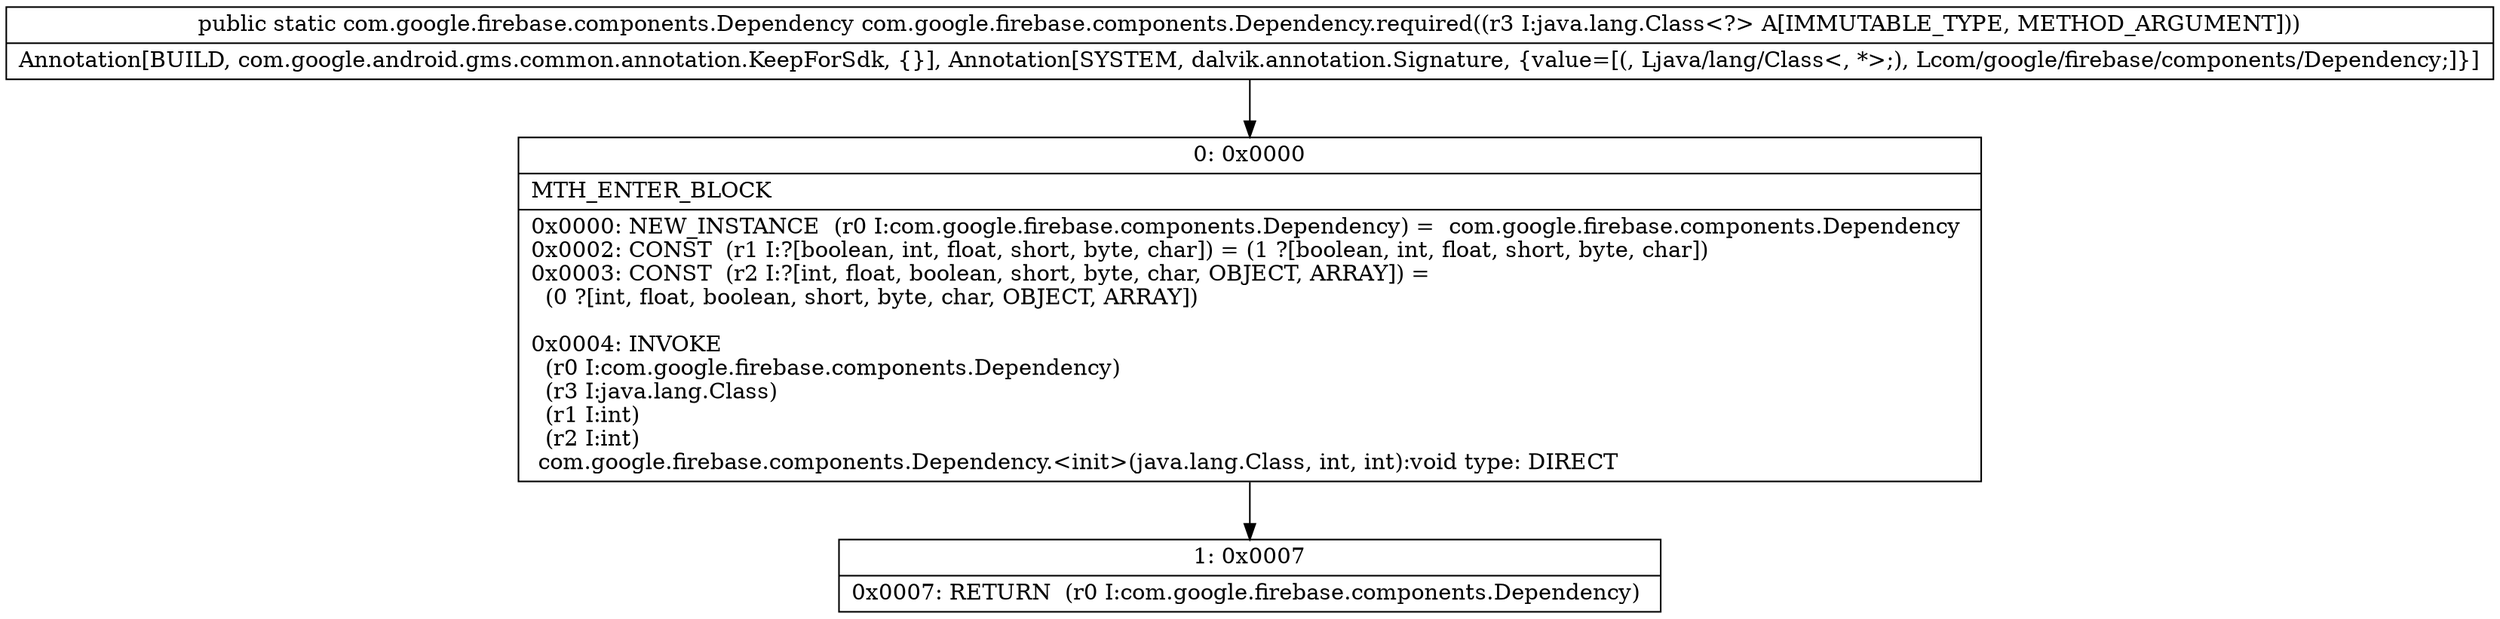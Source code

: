 digraph "CFG forcom.google.firebase.components.Dependency.required(Ljava\/lang\/Class;)Lcom\/google\/firebase\/components\/Dependency;" {
Node_0 [shape=record,label="{0\:\ 0x0000|MTH_ENTER_BLOCK\l|0x0000: NEW_INSTANCE  (r0 I:com.google.firebase.components.Dependency) =  com.google.firebase.components.Dependency \l0x0002: CONST  (r1 I:?[boolean, int, float, short, byte, char]) = (1 ?[boolean, int, float, short, byte, char]) \l0x0003: CONST  (r2 I:?[int, float, boolean, short, byte, char, OBJECT, ARRAY]) = \l  (0 ?[int, float, boolean, short, byte, char, OBJECT, ARRAY])\l \l0x0004: INVOKE  \l  (r0 I:com.google.firebase.components.Dependency)\l  (r3 I:java.lang.Class)\l  (r1 I:int)\l  (r2 I:int)\l com.google.firebase.components.Dependency.\<init\>(java.lang.Class, int, int):void type: DIRECT \l}"];
Node_1 [shape=record,label="{1\:\ 0x0007|0x0007: RETURN  (r0 I:com.google.firebase.components.Dependency) \l}"];
MethodNode[shape=record,label="{public static com.google.firebase.components.Dependency com.google.firebase.components.Dependency.required((r3 I:java.lang.Class\<?\> A[IMMUTABLE_TYPE, METHOD_ARGUMENT]))  | Annotation[BUILD, com.google.android.gms.common.annotation.KeepForSdk, \{\}], Annotation[SYSTEM, dalvik.annotation.Signature, \{value=[(, Ljava\/lang\/Class\<, *\>;), Lcom\/google\/firebase\/components\/Dependency;]\}]\l}"];
MethodNode -> Node_0;
Node_0 -> Node_1;
}

